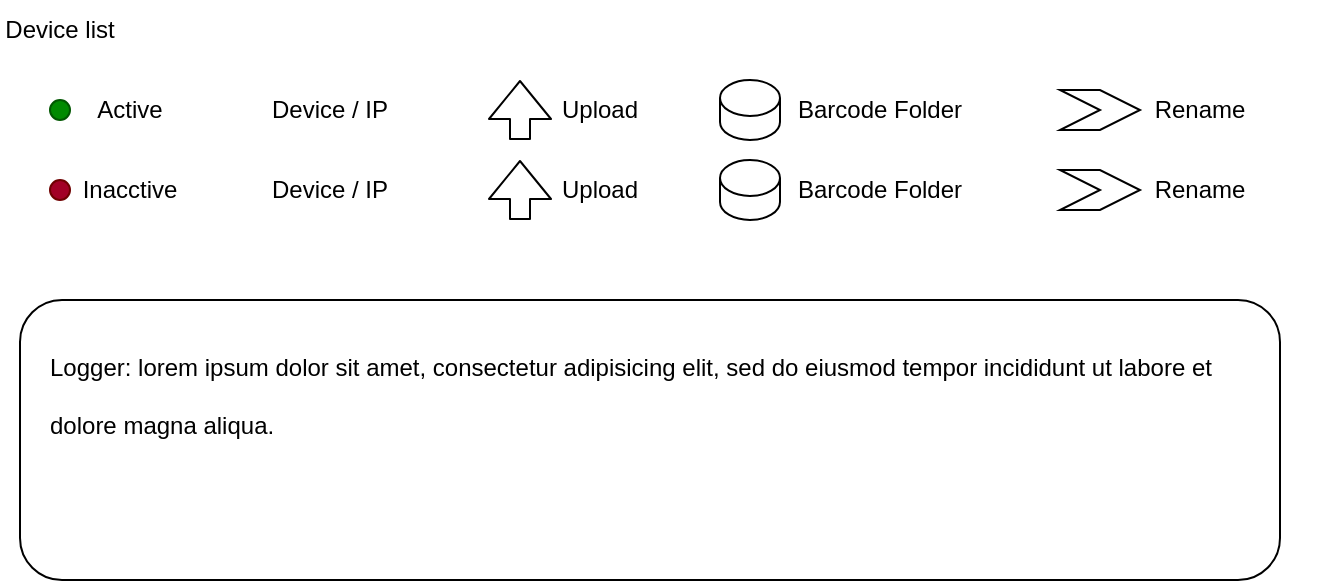 <mxfile>
    <diagram id="2ywV9-uRlDbX56cEty2B" name="Page-1">
        <mxGraphModel dx="854" dy="458" grid="1" gridSize="10" guides="1" tooltips="1" connect="1" arrows="1" fold="1" page="1" pageScale="1" pageWidth="850" pageHeight="1100" math="0" shadow="0">
            <root>
                <mxCell id="0"/>
                <mxCell id="1" parent="0"/>
                <mxCell id="3" value="Device list" style="text;html=1;strokeColor=none;fillColor=none;align=center;verticalAlign=middle;whiteSpace=wrap;rounded=0;" vertex="1" parent="1">
                    <mxGeometry x="80" y="130" width="60" height="30" as="geometry"/>
                </mxCell>
                <mxCell id="4" value="" style="ellipse;whiteSpace=wrap;html=1;aspect=fixed;fillColor=#008a00;fontColor=#ffffff;strokeColor=#005700;" vertex="1" parent="1">
                    <mxGeometry x="105" y="180" width="10" height="10" as="geometry"/>
                </mxCell>
                <mxCell id="5" value="Active" style="text;html=1;strokeColor=none;fillColor=none;align=center;verticalAlign=middle;whiteSpace=wrap;rounded=0;" vertex="1" parent="1">
                    <mxGeometry x="115" y="170" width="60" height="30" as="geometry"/>
                </mxCell>
                <mxCell id="6" value="Device / IP" style="text;html=1;strokeColor=none;fillColor=none;align=center;verticalAlign=middle;whiteSpace=wrap;rounded=0;" vertex="1" parent="1">
                    <mxGeometry x="140" y="170" width="210" height="30" as="geometry"/>
                </mxCell>
                <mxCell id="9" value="Upload" style="text;html=1;strokeColor=none;fillColor=none;align=center;verticalAlign=middle;whiteSpace=wrap;rounded=0;" vertex="1" parent="1">
                    <mxGeometry x="350" y="170" width="60" height="30" as="geometry"/>
                </mxCell>
                <mxCell id="11" value="" style="ellipse;whiteSpace=wrap;html=1;aspect=fixed;fillColor=#a20025;fontColor=#ffffff;strokeColor=#6F0000;" vertex="1" parent="1">
                    <mxGeometry x="105" y="220" width="10" height="10" as="geometry"/>
                </mxCell>
                <mxCell id="12" value="Inacctive" style="text;html=1;strokeColor=none;fillColor=none;align=center;verticalAlign=middle;whiteSpace=wrap;rounded=0;" vertex="1" parent="1">
                    <mxGeometry x="115" y="210" width="60" height="30" as="geometry"/>
                </mxCell>
                <mxCell id="13" value="Device / IP" style="text;html=1;strokeColor=none;fillColor=none;align=center;verticalAlign=middle;whiteSpace=wrap;rounded=0;" vertex="1" parent="1">
                    <mxGeometry x="140" y="210" width="210" height="30" as="geometry"/>
                </mxCell>
                <mxCell id="27" value="" style="shape=flexArrow;endArrow=classic;html=1;" edge="1" parent="1">
                    <mxGeometry width="50" height="50" relative="1" as="geometry">
                        <mxPoint x="340" y="200" as="sourcePoint"/>
                        <mxPoint x="340" y="170" as="targetPoint"/>
                    </mxGeometry>
                </mxCell>
                <mxCell id="28" value="Barcode Folder" style="text;html=1;strokeColor=none;fillColor=none;align=center;verticalAlign=middle;whiteSpace=wrap;rounded=0;" vertex="1" parent="1">
                    <mxGeometry x="450" y="170" width="140" height="30" as="geometry"/>
                </mxCell>
                <mxCell id="29" value="" style="shape=cylinder3;whiteSpace=wrap;html=1;boundedLbl=1;backgroundOutline=1;size=9;" vertex="1" parent="1">
                    <mxGeometry x="440" y="170" width="30" height="30" as="geometry"/>
                </mxCell>
                <mxCell id="30" value="Upload" style="text;html=1;strokeColor=none;fillColor=none;align=center;verticalAlign=middle;whiteSpace=wrap;rounded=0;" vertex="1" parent="1">
                    <mxGeometry x="350" y="210" width="60" height="30" as="geometry"/>
                </mxCell>
                <mxCell id="31" value="" style="shape=flexArrow;endArrow=classic;html=1;" edge="1" parent="1">
                    <mxGeometry width="50" height="50" relative="1" as="geometry">
                        <mxPoint x="340" y="240" as="sourcePoint"/>
                        <mxPoint x="340" y="210" as="targetPoint"/>
                    </mxGeometry>
                </mxCell>
                <mxCell id="32" value="Barcode Folder" style="text;html=1;strokeColor=none;fillColor=none;align=center;verticalAlign=middle;whiteSpace=wrap;rounded=0;" vertex="1" parent="1">
                    <mxGeometry x="450" y="210" width="140" height="30" as="geometry"/>
                </mxCell>
                <mxCell id="33" value="" style="shape=cylinder3;whiteSpace=wrap;html=1;boundedLbl=1;backgroundOutline=1;size=9;" vertex="1" parent="1">
                    <mxGeometry x="440" y="210" width="30" height="30" as="geometry"/>
                </mxCell>
                <mxCell id="34" value="Rename" style="text;html=1;strokeColor=none;fillColor=none;align=center;verticalAlign=middle;whiteSpace=wrap;rounded=0;" vertex="1" parent="1">
                    <mxGeometry x="610" y="170" width="140" height="30" as="geometry"/>
                </mxCell>
                <mxCell id="35" value="" style="shape=step;perimeter=stepPerimeter;whiteSpace=wrap;html=1;fixedSize=1;" vertex="1" parent="1">
                    <mxGeometry x="610" y="175" width="40" height="20" as="geometry"/>
                </mxCell>
                <mxCell id="36" value="Rename" style="text;html=1;strokeColor=none;fillColor=none;align=center;verticalAlign=middle;whiteSpace=wrap;rounded=0;" vertex="1" parent="1">
                    <mxGeometry x="610" y="210" width="140" height="30" as="geometry"/>
                </mxCell>
                <mxCell id="37" value="" style="shape=step;perimeter=stepPerimeter;whiteSpace=wrap;html=1;fixedSize=1;" vertex="1" parent="1">
                    <mxGeometry x="610" y="215" width="40" height="20" as="geometry"/>
                </mxCell>
                <mxCell id="38" value="" style="rounded=1;whiteSpace=wrap;html=1;" vertex="1" parent="1">
                    <mxGeometry x="90" y="280" width="630" height="140" as="geometry"/>
                </mxCell>
                <mxCell id="39" value="&lt;h1&gt;&lt;span style=&quot;background-color: initial; font-size: 12px; font-weight: normal;&quot;&gt;Logger: lorem ipsum dolor sit amet, consectetur adipisicing elit, sed do eiusmod tempor incididunt ut labore et dolore magna aliqua.&lt;/span&gt;&lt;br&gt;&lt;/h1&gt;" style="text;html=1;strokeColor=none;fillColor=none;spacing=5;spacingTop=-20;whiteSpace=wrap;overflow=hidden;rounded=0;" vertex="1" parent="1">
                    <mxGeometry x="100" y="290" width="590" height="120" as="geometry"/>
                </mxCell>
            </root>
        </mxGraphModel>
    </diagram>
</mxfile>